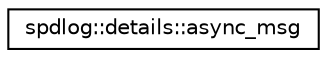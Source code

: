 digraph "Graphical Class Hierarchy"
{
  edge [fontname="Helvetica",fontsize="10",labelfontname="Helvetica",labelfontsize="10"];
  node [fontname="Helvetica",fontsize="10",shape=record];
  rankdir="LR";
  Node1 [label="spdlog::details::async_msg",height=0.2,width=0.4,color="black", fillcolor="white", style="filled",URL="$structspdlog_1_1details_1_1async__msg.html"];
}
